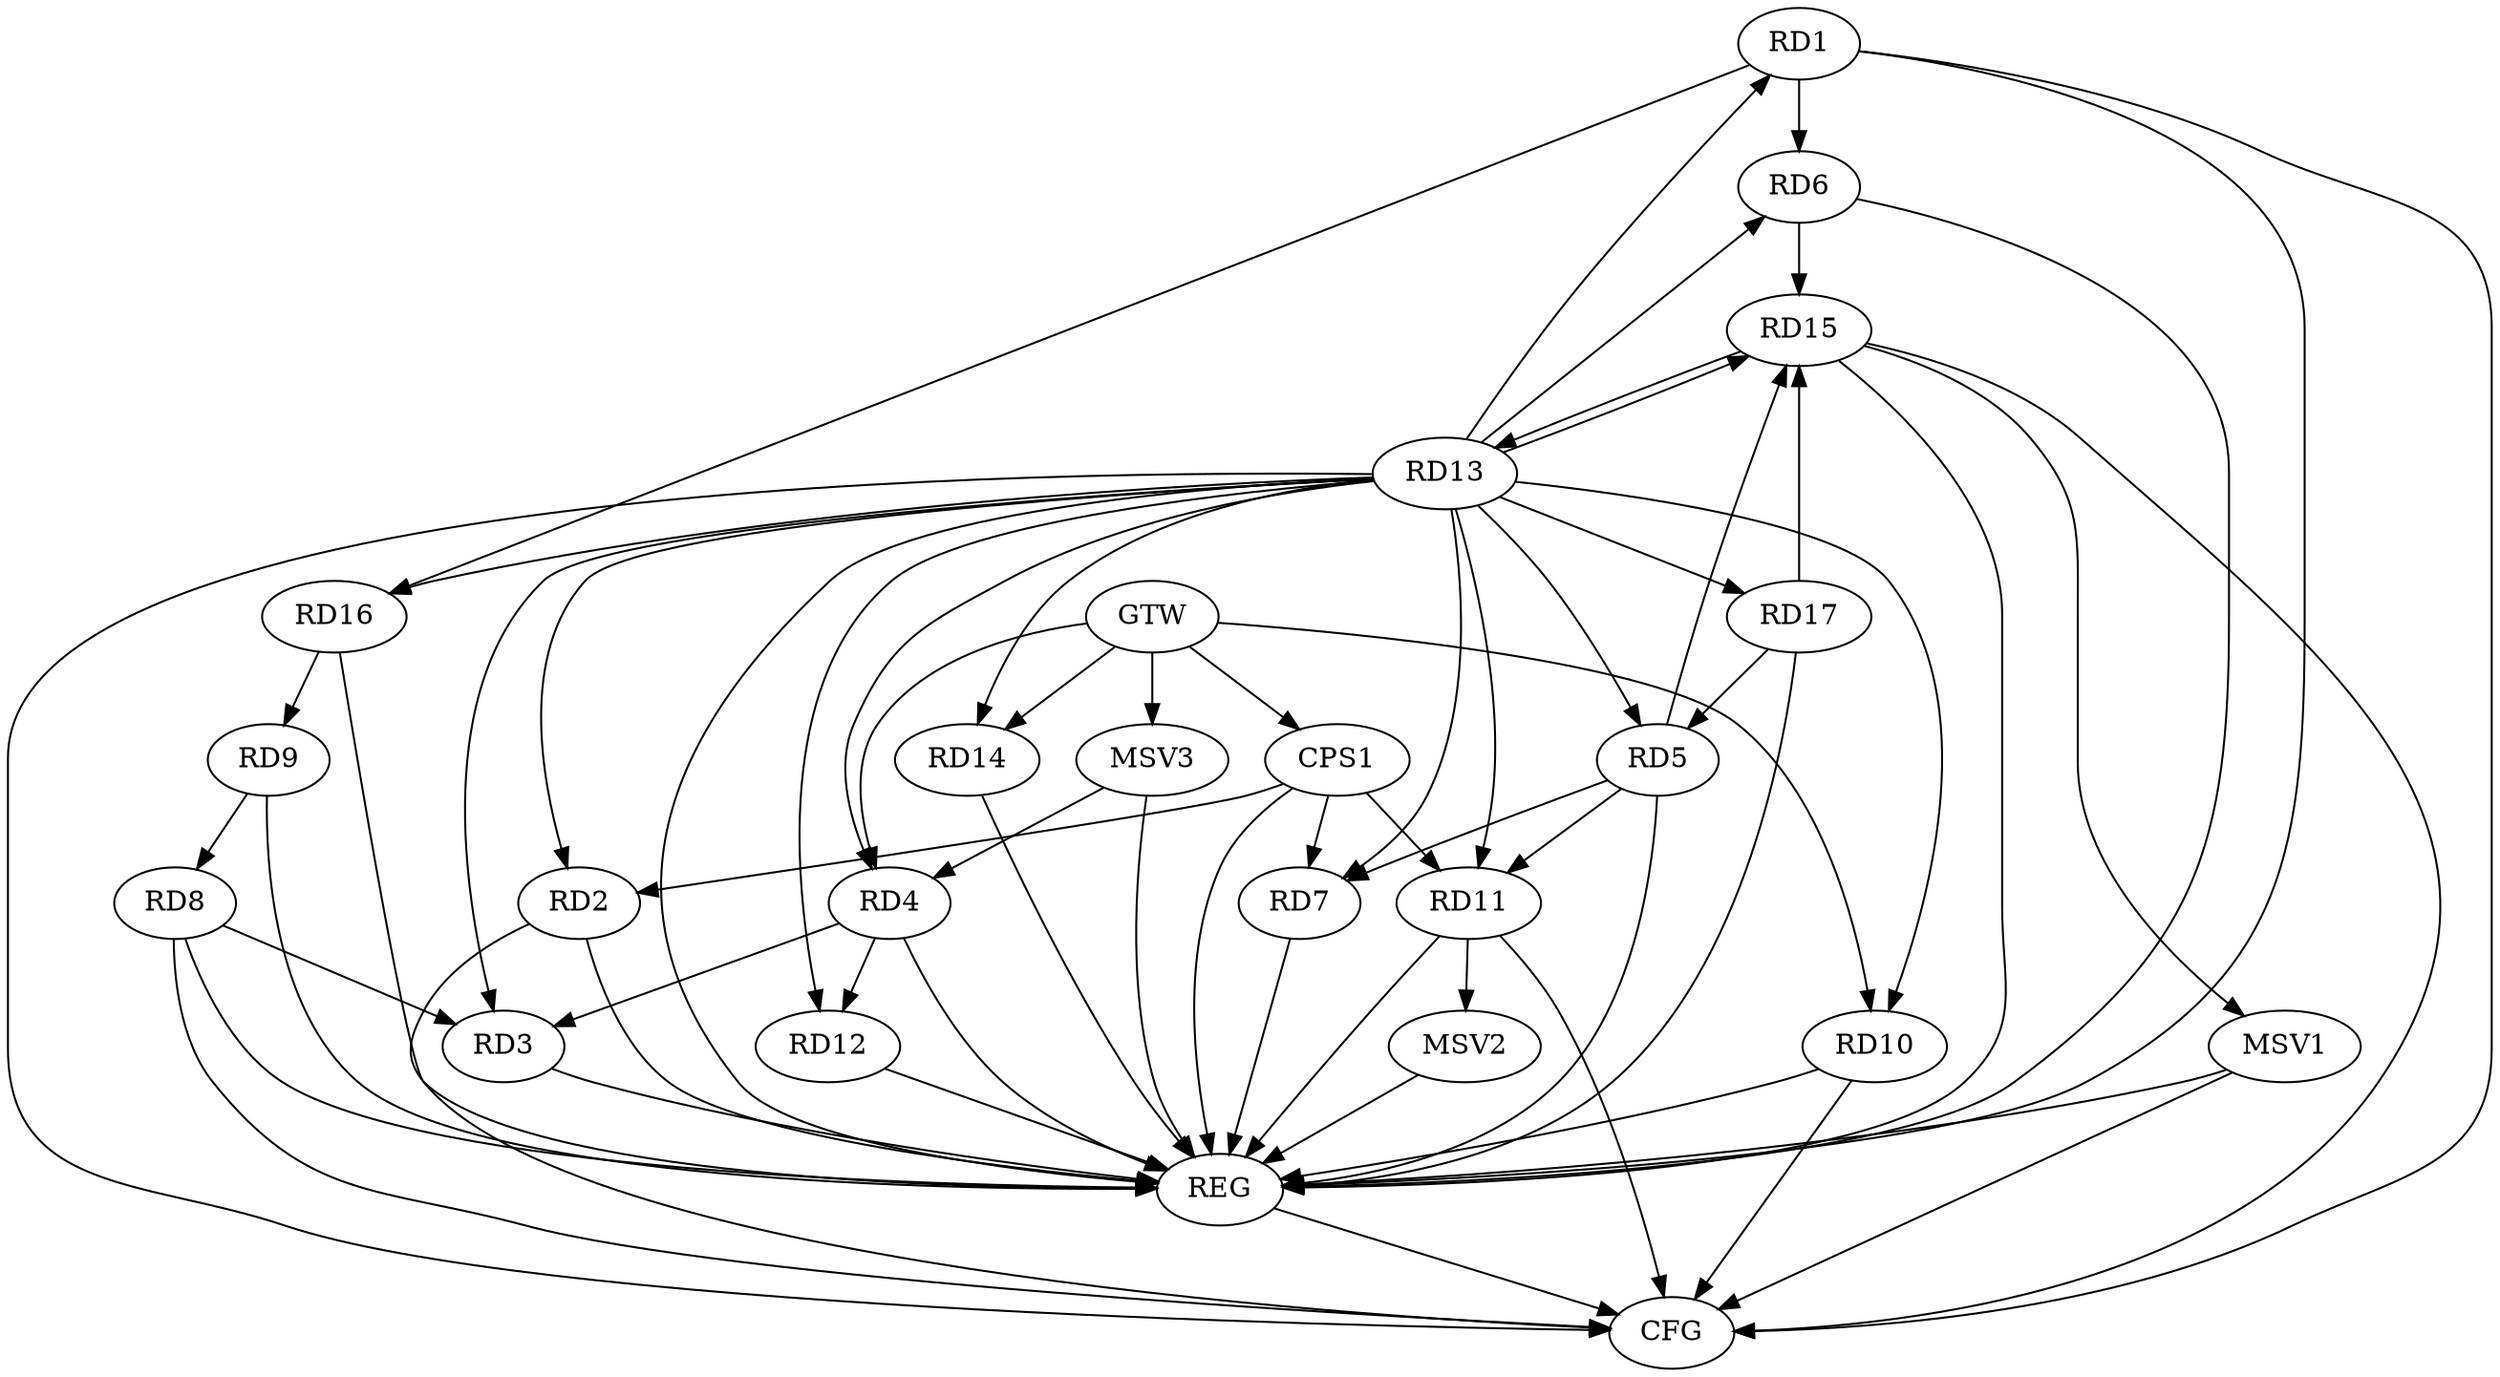 strict digraph G {
  RD1 [ label="RD1" ];
  RD2 [ label="RD2" ];
  RD3 [ label="RD3" ];
  RD4 [ label="RD4" ];
  RD5 [ label="RD5" ];
  RD6 [ label="RD6" ];
  RD7 [ label="RD7" ];
  RD8 [ label="RD8" ];
  RD9 [ label="RD9" ];
  RD10 [ label="RD10" ];
  RD11 [ label="RD11" ];
  RD12 [ label="RD12" ];
  RD13 [ label="RD13" ];
  RD14 [ label="RD14" ];
  RD15 [ label="RD15" ];
  RD16 [ label="RD16" ];
  RD17 [ label="RD17" ];
  CPS1 [ label="CPS1" ];
  GTW [ label="GTW" ];
  REG [ label="REG" ];
  CFG [ label="CFG" ];
  MSV1 [ label="MSV1" ];
  MSV2 [ label="MSV2" ];
  MSV3 [ label="MSV3" ];
  RD1 -> RD6;
  RD1 -> RD16;
  RD4 -> RD3;
  RD8 -> RD3;
  RD4 -> RD12;
  RD5 -> RD7;
  RD5 -> RD11;
  RD13 -> RD5;
  RD5 -> RD15;
  RD17 -> RD5;
  RD6 -> RD15;
  RD13 -> RD7;
  RD9 -> RD8;
  RD16 -> RD9;
  RD13 -> RD15;
  RD15 -> RD13;
  RD17 -> RD15;
  CPS1 -> RD2;
  CPS1 -> RD7;
  CPS1 -> RD11;
  GTW -> RD4;
  GTW -> RD10;
  GTW -> RD14;
  GTW -> CPS1;
  RD1 -> REG;
  RD2 -> REG;
  RD3 -> REG;
  RD4 -> REG;
  RD5 -> REG;
  RD6 -> REG;
  RD7 -> REG;
  RD8 -> REG;
  RD9 -> REG;
  RD10 -> REG;
  RD11 -> REG;
  RD12 -> REG;
  RD13 -> REG;
  RD14 -> REG;
  RD15 -> REG;
  RD16 -> REG;
  RD17 -> REG;
  CPS1 -> REG;
  RD1 -> CFG;
  RD8 -> CFG;
  RD2 -> CFG;
  RD15 -> CFG;
  RD13 -> CFG;
  RD10 -> CFG;
  RD11 -> CFG;
  REG -> CFG;
  RD13 -> RD6;
  RD13 -> RD14;
  RD13 -> RD11;
  RD13 -> RD1;
  RD13 -> RD4;
  RD13 -> RD3;
  RD13 -> RD2;
  RD13 -> RD17;
  RD13 -> RD12;
  RD13 -> RD10;
  RD13 -> RD16;
  RD15 -> MSV1;
  MSV1 -> REG;
  MSV1 -> CFG;
  RD11 -> MSV2;
  MSV2 -> REG;
  MSV3 -> RD4;
  GTW -> MSV3;
  MSV3 -> REG;
}
